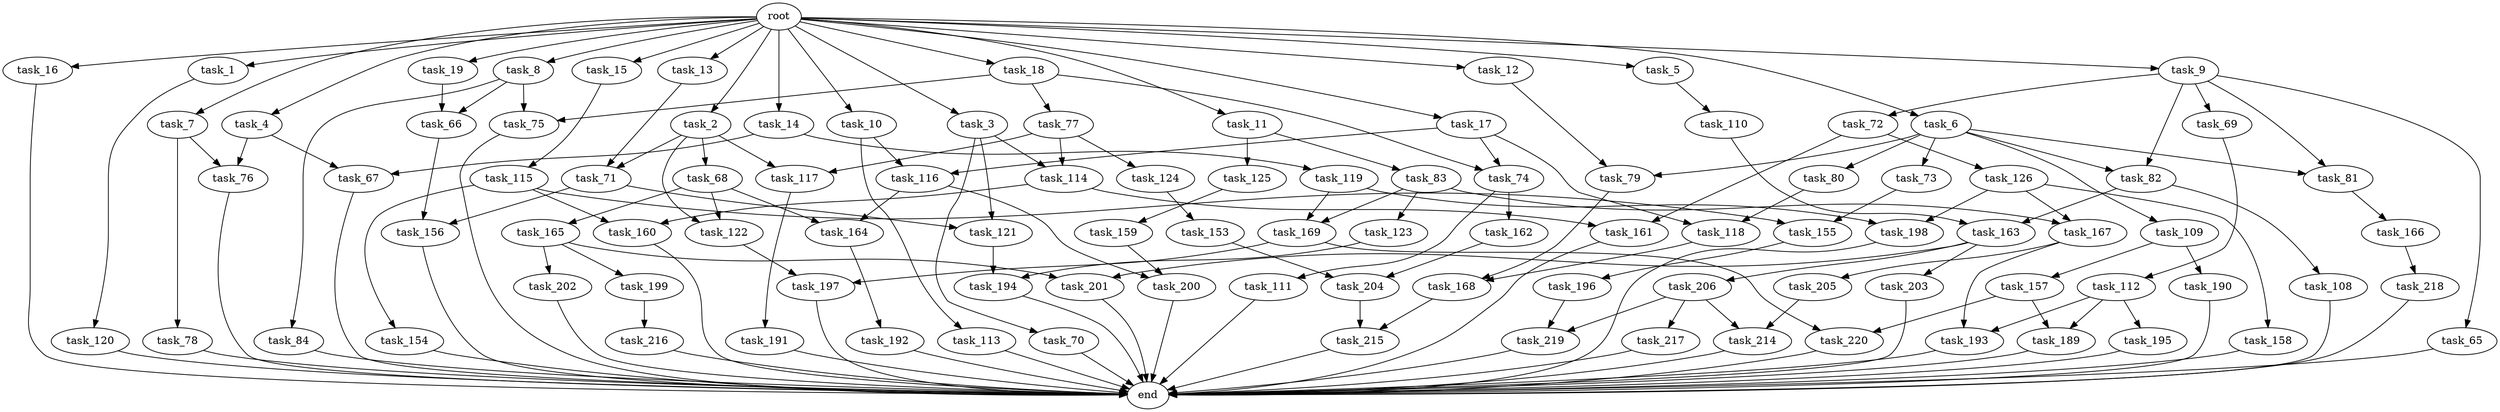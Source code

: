 digraph G {
  root [size="0.000000"];
  task_1 [size="1.024000"];
  task_2 [size="1.024000"];
  task_3 [size="1.024000"];
  task_4 [size="1.024000"];
  task_5 [size="1.024000"];
  task_6 [size="1.024000"];
  task_7 [size="1.024000"];
  task_8 [size="1.024000"];
  task_9 [size="1.024000"];
  task_10 [size="1.024000"];
  task_11 [size="1.024000"];
  task_12 [size="1.024000"];
  task_13 [size="1.024000"];
  task_14 [size="1.024000"];
  task_15 [size="1.024000"];
  task_16 [size="1.024000"];
  task_17 [size="1.024000"];
  task_18 [size="1.024000"];
  task_19 [size="1.024000"];
  task_65 [size="420906795.008000"];
  task_66 [size="773094113.280000"];
  task_67 [size="249108103.168000"];
  task_68 [size="420906795.008000"];
  task_69 [size="420906795.008000"];
  task_70 [size="34359738.368000"];
  task_71 [size="558345748.480000"];
  task_72 [size="420906795.008000"];
  task_73 [size="309237645.312000"];
  task_74 [size="910533066.752000"];
  task_75 [size="292057776.128000"];
  task_76 [size="1073741824.000000"];
  task_77 [size="214748364.800000"];
  task_78 [size="858993459.200000"];
  task_79 [size="386547056.640000"];
  task_80 [size="309237645.312000"];
  task_81 [size="730144440.320000"];
  task_82 [size="730144440.320000"];
  task_83 [size="549755813.888000"];
  task_84 [size="77309411.328000"];
  task_108 [size="34359738.368000"];
  task_109 [size="309237645.312000"];
  task_110 [size="309237645.312000"];
  task_111 [size="309237645.312000"];
  task_112 [size="77309411.328000"];
  task_113 [size="77309411.328000"];
  task_114 [size="111669149.696000"];
  task_115 [size="34359738.368000"];
  task_116 [size="773094113.280000"];
  task_117 [size="498216206.336000"];
  task_118 [size="833223655.424000"];
  task_119 [size="34359738.368000"];
  task_120 [size="549755813.888000"];
  task_121 [size="455266533.376000"];
  task_122 [size="635655159.808000"];
  task_123 [size="858993459.200000"];
  task_124 [size="77309411.328000"];
  task_125 [size="549755813.888000"];
  task_126 [size="420906795.008000"];
  task_153 [size="695784701.952000"];
  task_154 [size="137438953.472000"];
  task_155 [size="996432412.672000"];
  task_156 [size="730144440.320000"];
  task_157 [size="137438953.472000"];
  task_158 [size="695784701.952000"];
  task_159 [size="137438953.472000"];
  task_160 [size="352187318.272000"];
  task_161 [size="635655159.808000"];
  task_162 [size="309237645.312000"];
  task_163 [size="171798691.840000"];
  task_164 [size="910533066.752000"];
  task_165 [size="214748364.800000"];
  task_166 [size="34359738.368000"];
  task_167 [size="1554778161.152000"];
  task_168 [size="996432412.672000"];
  task_169 [size="1279900254.208000"];
  task_189 [size="386547056.640000"];
  task_190 [size="137438953.472000"];
  task_191 [size="77309411.328000"];
  task_192 [size="137438953.472000"];
  task_193 [size="386547056.640000"];
  task_194 [size="910533066.752000"];
  task_195 [size="77309411.328000"];
  task_196 [size="137438953.472000"];
  task_197 [size="249108103.168000"];
  task_198 [size="1116691496.960000"];
  task_199 [size="137438953.472000"];
  task_200 [size="773094113.280000"];
  task_201 [size="446676598.784000"];
  task_202 [size="137438953.472000"];
  task_203 [size="309237645.312000"];
  task_204 [size="446676598.784000"];
  task_205 [size="309237645.312000"];
  task_206 [size="309237645.312000"];
  task_214 [size="893353197.568000"];
  task_215 [size="455266533.376000"];
  task_216 [size="695784701.952000"];
  task_217 [size="34359738.368000"];
  task_218 [size="34359738.368000"];
  task_219 [size="68719476.736000"];
  task_220 [size="523986010.112000"];
  end [size="0.000000"];

  root -> task_1 [size="1.000000"];
  root -> task_2 [size="1.000000"];
  root -> task_3 [size="1.000000"];
  root -> task_4 [size="1.000000"];
  root -> task_5 [size="1.000000"];
  root -> task_6 [size="1.000000"];
  root -> task_7 [size="1.000000"];
  root -> task_8 [size="1.000000"];
  root -> task_9 [size="1.000000"];
  root -> task_10 [size="1.000000"];
  root -> task_11 [size="1.000000"];
  root -> task_12 [size="1.000000"];
  root -> task_13 [size="1.000000"];
  root -> task_14 [size="1.000000"];
  root -> task_15 [size="1.000000"];
  root -> task_16 [size="1.000000"];
  root -> task_17 [size="1.000000"];
  root -> task_18 [size="1.000000"];
  root -> task_19 [size="1.000000"];
  task_1 -> task_120 [size="536870912.000000"];
  task_2 -> task_68 [size="411041792.000000"];
  task_2 -> task_71 [size="411041792.000000"];
  task_2 -> task_117 [size="411041792.000000"];
  task_2 -> task_122 [size="411041792.000000"];
  task_3 -> task_70 [size="33554432.000000"];
  task_3 -> task_114 [size="33554432.000000"];
  task_3 -> task_121 [size="33554432.000000"];
  task_4 -> task_67 [size="209715200.000000"];
  task_4 -> task_76 [size="209715200.000000"];
  task_5 -> task_110 [size="301989888.000000"];
  task_6 -> task_73 [size="301989888.000000"];
  task_6 -> task_79 [size="301989888.000000"];
  task_6 -> task_80 [size="301989888.000000"];
  task_6 -> task_81 [size="301989888.000000"];
  task_6 -> task_82 [size="301989888.000000"];
  task_6 -> task_109 [size="301989888.000000"];
  task_7 -> task_76 [size="838860800.000000"];
  task_7 -> task_78 [size="838860800.000000"];
  task_8 -> task_66 [size="75497472.000000"];
  task_8 -> task_75 [size="75497472.000000"];
  task_8 -> task_84 [size="75497472.000000"];
  task_9 -> task_65 [size="411041792.000000"];
  task_9 -> task_69 [size="411041792.000000"];
  task_9 -> task_72 [size="411041792.000000"];
  task_9 -> task_81 [size="411041792.000000"];
  task_9 -> task_82 [size="411041792.000000"];
  task_10 -> task_113 [size="75497472.000000"];
  task_10 -> task_116 [size="75497472.000000"];
  task_11 -> task_83 [size="536870912.000000"];
  task_11 -> task_125 [size="536870912.000000"];
  task_12 -> task_79 [size="75497472.000000"];
  task_13 -> task_71 [size="134217728.000000"];
  task_14 -> task_67 [size="33554432.000000"];
  task_14 -> task_119 [size="33554432.000000"];
  task_15 -> task_115 [size="33554432.000000"];
  task_16 -> end [size="1.000000"];
  task_17 -> task_74 [size="679477248.000000"];
  task_17 -> task_116 [size="679477248.000000"];
  task_17 -> task_118 [size="679477248.000000"];
  task_18 -> task_74 [size="209715200.000000"];
  task_18 -> task_75 [size="209715200.000000"];
  task_18 -> task_77 [size="209715200.000000"];
  task_19 -> task_66 [size="679477248.000000"];
  task_65 -> end [size="1.000000"];
  task_66 -> task_156 [size="301989888.000000"];
  task_67 -> end [size="1.000000"];
  task_68 -> task_122 [size="209715200.000000"];
  task_68 -> task_164 [size="209715200.000000"];
  task_68 -> task_165 [size="209715200.000000"];
  task_69 -> task_112 [size="75497472.000000"];
  task_70 -> end [size="1.000000"];
  task_71 -> task_121 [size="411041792.000000"];
  task_71 -> task_156 [size="411041792.000000"];
  task_72 -> task_126 [size="411041792.000000"];
  task_72 -> task_161 [size="411041792.000000"];
  task_73 -> task_155 [size="838860800.000000"];
  task_74 -> task_111 [size="301989888.000000"];
  task_74 -> task_162 [size="301989888.000000"];
  task_75 -> end [size="1.000000"];
  task_76 -> end [size="1.000000"];
  task_77 -> task_114 [size="75497472.000000"];
  task_77 -> task_117 [size="75497472.000000"];
  task_77 -> task_124 [size="75497472.000000"];
  task_78 -> end [size="1.000000"];
  task_79 -> task_168 [size="838860800.000000"];
  task_80 -> task_118 [size="134217728.000000"];
  task_81 -> task_166 [size="33554432.000000"];
  task_82 -> task_108 [size="33554432.000000"];
  task_82 -> task_163 [size="33554432.000000"];
  task_83 -> task_123 [size="838860800.000000"];
  task_83 -> task_167 [size="838860800.000000"];
  task_83 -> task_169 [size="838860800.000000"];
  task_84 -> end [size="1.000000"];
  task_108 -> end [size="1.000000"];
  task_109 -> task_157 [size="134217728.000000"];
  task_109 -> task_190 [size="134217728.000000"];
  task_110 -> task_163 [size="134217728.000000"];
  task_111 -> end [size="1.000000"];
  task_112 -> task_189 [size="75497472.000000"];
  task_112 -> task_193 [size="75497472.000000"];
  task_112 -> task_195 [size="75497472.000000"];
  task_113 -> end [size="1.000000"];
  task_114 -> task_160 [size="209715200.000000"];
  task_114 -> task_161 [size="209715200.000000"];
  task_115 -> task_154 [size="134217728.000000"];
  task_115 -> task_155 [size="134217728.000000"];
  task_115 -> task_160 [size="134217728.000000"];
  task_116 -> task_164 [size="679477248.000000"];
  task_116 -> task_200 [size="679477248.000000"];
  task_117 -> task_191 [size="75497472.000000"];
  task_118 -> task_168 [size="134217728.000000"];
  task_119 -> task_169 [size="411041792.000000"];
  task_119 -> task_198 [size="411041792.000000"];
  task_120 -> end [size="1.000000"];
  task_121 -> task_194 [size="209715200.000000"];
  task_122 -> task_197 [size="33554432.000000"];
  task_123 -> task_194 [size="679477248.000000"];
  task_124 -> task_153 [size="679477248.000000"];
  task_125 -> task_159 [size="134217728.000000"];
  task_126 -> task_158 [size="679477248.000000"];
  task_126 -> task_167 [size="679477248.000000"];
  task_126 -> task_198 [size="679477248.000000"];
  task_153 -> task_204 [size="301989888.000000"];
  task_154 -> end [size="1.000000"];
  task_155 -> task_196 [size="134217728.000000"];
  task_156 -> end [size="1.000000"];
  task_157 -> task_189 [size="301989888.000000"];
  task_157 -> task_220 [size="301989888.000000"];
  task_158 -> end [size="1.000000"];
  task_159 -> task_200 [size="75497472.000000"];
  task_160 -> end [size="1.000000"];
  task_161 -> end [size="1.000000"];
  task_162 -> task_204 [size="134217728.000000"];
  task_163 -> task_201 [size="301989888.000000"];
  task_163 -> task_203 [size="301989888.000000"];
  task_163 -> task_206 [size="301989888.000000"];
  task_164 -> task_192 [size="134217728.000000"];
  task_165 -> task_199 [size="134217728.000000"];
  task_165 -> task_201 [size="134217728.000000"];
  task_165 -> task_202 [size="134217728.000000"];
  task_166 -> task_218 [size="33554432.000000"];
  task_167 -> task_193 [size="301989888.000000"];
  task_167 -> task_205 [size="301989888.000000"];
  task_168 -> task_215 [size="411041792.000000"];
  task_169 -> task_197 [size="209715200.000000"];
  task_169 -> task_220 [size="209715200.000000"];
  task_189 -> end [size="1.000000"];
  task_190 -> end [size="1.000000"];
  task_191 -> end [size="1.000000"];
  task_192 -> end [size="1.000000"];
  task_193 -> end [size="1.000000"];
  task_194 -> end [size="1.000000"];
  task_195 -> end [size="1.000000"];
  task_196 -> task_219 [size="33554432.000000"];
  task_197 -> end [size="1.000000"];
  task_198 -> end [size="1.000000"];
  task_199 -> task_216 [size="679477248.000000"];
  task_200 -> end [size="1.000000"];
  task_201 -> end [size="1.000000"];
  task_202 -> end [size="1.000000"];
  task_203 -> end [size="1.000000"];
  task_204 -> task_215 [size="33554432.000000"];
  task_205 -> task_214 [size="838860800.000000"];
  task_206 -> task_214 [size="33554432.000000"];
  task_206 -> task_217 [size="33554432.000000"];
  task_206 -> task_219 [size="33554432.000000"];
  task_214 -> end [size="1.000000"];
  task_215 -> end [size="1.000000"];
  task_216 -> end [size="1.000000"];
  task_217 -> end [size="1.000000"];
  task_218 -> end [size="1.000000"];
  task_219 -> end [size="1.000000"];
  task_220 -> end [size="1.000000"];
}
